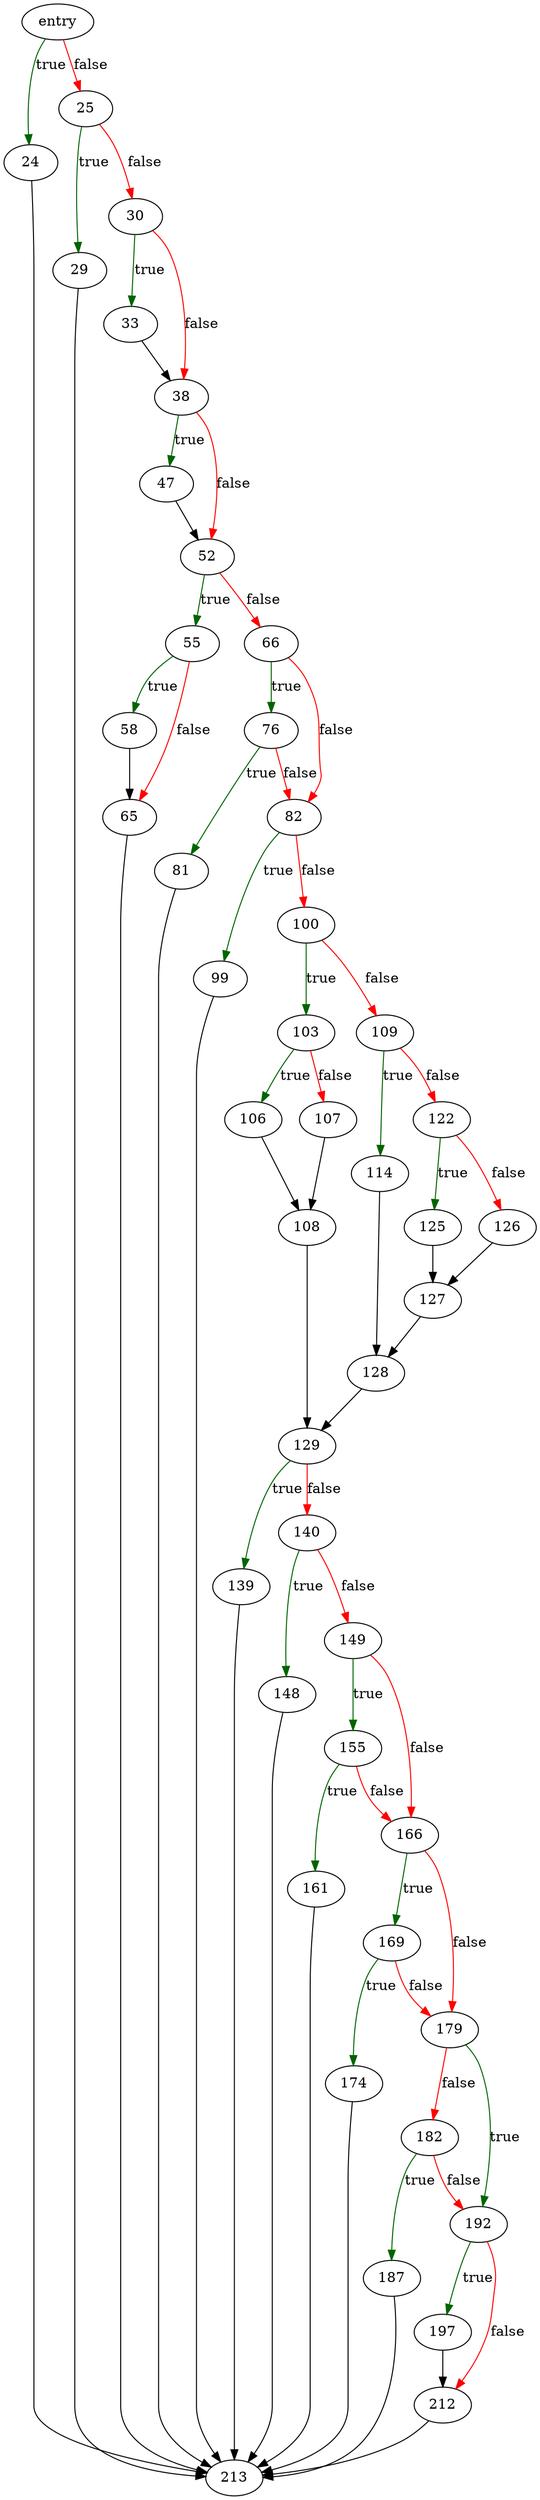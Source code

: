 digraph "sqlite3DropTable" {
	// Node definitions.
	4 [label=entry];
	24;
	25;
	29;
	30;
	33;
	38;
	47;
	52;
	55;
	58;
	65;
	66;
	76;
	81;
	82;
	99;
	100;
	103;
	106;
	107;
	108;
	109;
	114;
	122;
	125;
	126;
	127;
	128;
	129;
	139;
	140;
	148;
	149;
	155;
	161;
	166;
	169;
	174;
	179;
	182;
	187;
	192;
	197;
	212;
	213;

	// Edge definitions.
	4 -> 24 [
		color=darkgreen
		label=true
	];
	4 -> 25 [
		color=red
		label=false
	];
	24 -> 213;
	25 -> 29 [
		color=darkgreen
		label=true
	];
	25 -> 30 [
		color=red
		label=false
	];
	29 -> 213;
	30 -> 33 [
		color=darkgreen
		label=true
	];
	30 -> 38 [
		color=red
		label=false
	];
	33 -> 38;
	38 -> 47 [
		color=darkgreen
		label=true
	];
	38 -> 52 [
		color=red
		label=false
	];
	47 -> 52;
	52 -> 55 [
		color=darkgreen
		label=true
	];
	52 -> 66 [
		color=red
		label=false
	];
	55 -> 58 [
		color=darkgreen
		label=true
	];
	55 -> 65 [
		color=red
		label=false
	];
	58 -> 65;
	65 -> 213;
	66 -> 76 [
		color=darkgreen
		label=true
	];
	66 -> 82 [
		color=red
		label=false
	];
	76 -> 81 [
		color=darkgreen
		label=true
	];
	76 -> 82 [
		color=red
		label=false
	];
	81 -> 213;
	82 -> 99 [
		color=darkgreen
		label=true
	];
	82 -> 100 [
		color=red
		label=false
	];
	99 -> 213;
	100 -> 103 [
		color=darkgreen
		label=true
	];
	100 -> 109 [
		color=red
		label=false
	];
	103 -> 106 [
		color=darkgreen
		label=true
	];
	103 -> 107 [
		color=red
		label=false
	];
	106 -> 108;
	107 -> 108;
	108 -> 129;
	109 -> 114 [
		color=darkgreen
		label=true
	];
	109 -> 122 [
		color=red
		label=false
	];
	114 -> 128;
	122 -> 125 [
		color=darkgreen
		label=true
	];
	122 -> 126 [
		color=red
		label=false
	];
	125 -> 127;
	126 -> 127;
	127 -> 128;
	128 -> 129;
	129 -> 139 [
		color=darkgreen
		label=true
	];
	129 -> 140 [
		color=red
		label=false
	];
	139 -> 213;
	140 -> 148 [
		color=darkgreen
		label=true
	];
	140 -> 149 [
		color=red
		label=false
	];
	148 -> 213;
	149 -> 155 [
		color=darkgreen
		label=true
	];
	149 -> 166 [
		color=red
		label=false
	];
	155 -> 161 [
		color=darkgreen
		label=true
	];
	155 -> 166 [
		color=red
		label=false
	];
	161 -> 213;
	166 -> 169 [
		color=darkgreen
		label=true
	];
	166 -> 179 [
		color=red
		label=false
	];
	169 -> 174 [
		color=darkgreen
		label=true
	];
	169 -> 179 [
		color=red
		label=false
	];
	174 -> 213;
	179 -> 182 [
		color=red
		label=false
	];
	179 -> 192 [
		color=darkgreen
		label=true
	];
	182 -> 187 [
		color=darkgreen
		label=true
	];
	182 -> 192 [
		color=red
		label=false
	];
	187 -> 213;
	192 -> 197 [
		color=darkgreen
		label=true
	];
	192 -> 212 [
		color=red
		label=false
	];
	197 -> 212;
	212 -> 213;
}